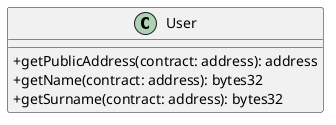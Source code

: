 @startuml
skinparam classAttributeIconSize 0
class User{
+ getPublicAddress(contract: address): address
+ getName(contract: address): bytes32
+ getSurname(contract: address): bytes32
}
@enduml
